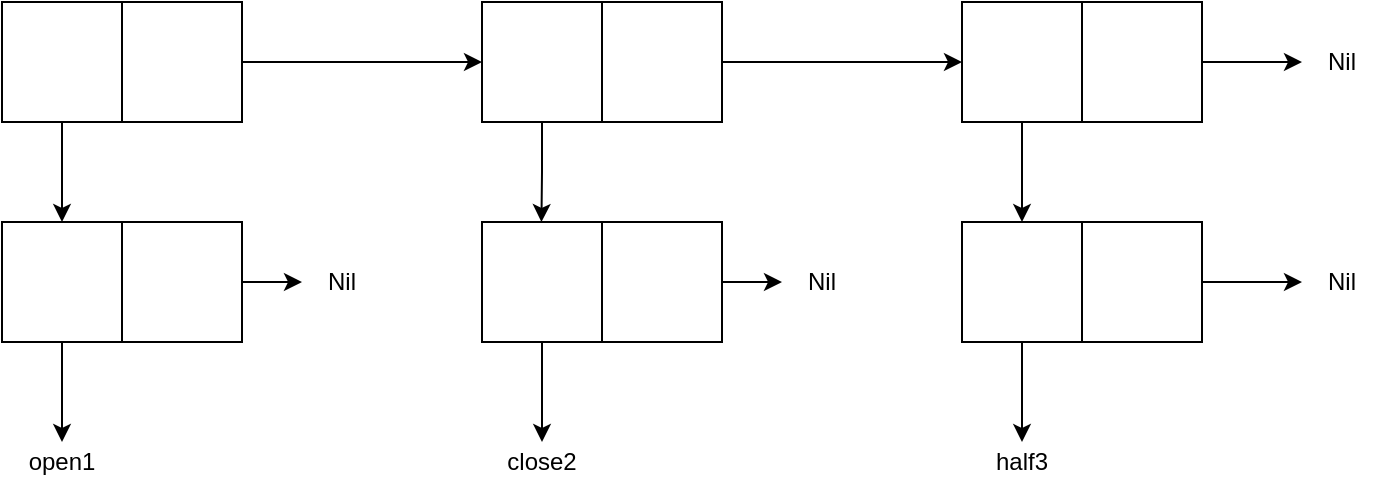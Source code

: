 <mxfile version="12.7.2" type="device"><diagram id="-2w7dTKCeBlXehHkPmhP" name="Page-1"><mxGraphModel dx="788" dy="466" grid="1" gridSize="10" guides="1" tooltips="1" connect="1" arrows="1" fold="1" page="1" pageScale="1" pageWidth="827" pageHeight="1169" math="0" shadow="0"><root><mxCell id="0"/><mxCell id="1" parent="0"/><mxCell id="ryK6IEDD5XGPt7BKtZTq-3" value="" style="group" vertex="1" connectable="0" parent="1"><mxGeometry x="90" y="210" width="120" height="60" as="geometry"/></mxCell><mxCell id="ryK6IEDD5XGPt7BKtZTq-1" value="" style="rounded=0;whiteSpace=wrap;html=1;" vertex="1" parent="ryK6IEDD5XGPt7BKtZTq-3"><mxGeometry width="120" height="60" as="geometry"/></mxCell><mxCell id="ryK6IEDD5XGPt7BKtZTq-2" value="" style="endArrow=none;html=1;entryX=0.5;entryY=0;entryDx=0;entryDy=0;exitX=0.5;exitY=1;exitDx=0;exitDy=0;" edge="1" parent="ryK6IEDD5XGPt7BKtZTq-3" source="ryK6IEDD5XGPt7BKtZTq-1" target="ryK6IEDD5XGPt7BKtZTq-1"><mxGeometry width="50" height="50" relative="1" as="geometry"><mxPoint x="10" y="140" as="sourcePoint"/><mxPoint x="60" y="90" as="targetPoint"/></mxGeometry></mxCell><mxCell id="ryK6IEDD5XGPt7BKtZTq-10" value="" style="endArrow=classic;html=1;exitX=0.25;exitY=1;exitDx=0;exitDy=0;" edge="1" parent="ryK6IEDD5XGPt7BKtZTq-3" source="ryK6IEDD5XGPt7BKtZTq-1"><mxGeometry width="50" height="50" relative="1" as="geometry"><mxPoint x="10" y="80" as="sourcePoint"/><mxPoint x="30" y="110" as="targetPoint"/></mxGeometry></mxCell><mxCell id="ryK6IEDD5XGPt7BKtZTq-4" value="" style="group" vertex="1" connectable="0" parent="1"><mxGeometry x="330" y="210" width="120" height="60" as="geometry"/></mxCell><mxCell id="ryK6IEDD5XGPt7BKtZTq-5" value="" style="rounded=0;whiteSpace=wrap;html=1;" vertex="1" parent="ryK6IEDD5XGPt7BKtZTq-4"><mxGeometry width="120" height="60" as="geometry"/></mxCell><mxCell id="ryK6IEDD5XGPt7BKtZTq-6" value="" style="endArrow=none;html=1;entryX=0.5;entryY=0;entryDx=0;entryDy=0;exitX=0.5;exitY=1;exitDx=0;exitDy=0;" edge="1" parent="ryK6IEDD5XGPt7BKtZTq-4" source="ryK6IEDD5XGPt7BKtZTq-5" target="ryK6IEDD5XGPt7BKtZTq-5"><mxGeometry width="50" height="50" relative="1" as="geometry"><mxPoint x="10" y="140" as="sourcePoint"/><mxPoint x="60" y="90" as="targetPoint"/></mxGeometry></mxCell><mxCell id="ryK6IEDD5XGPt7BKtZTq-7" value="" style="group" vertex="1" connectable="0" parent="1"><mxGeometry x="570" y="210" width="120" height="60" as="geometry"/></mxCell><mxCell id="ryK6IEDD5XGPt7BKtZTq-8" value="" style="rounded=0;whiteSpace=wrap;html=1;" vertex="1" parent="ryK6IEDD5XGPt7BKtZTq-7"><mxGeometry width="120" height="60" as="geometry"/></mxCell><mxCell id="ryK6IEDD5XGPt7BKtZTq-9" value="" style="endArrow=none;html=1;entryX=0.5;entryY=0;entryDx=0;entryDy=0;exitX=0.5;exitY=1;exitDx=0;exitDy=0;" edge="1" parent="ryK6IEDD5XGPt7BKtZTq-7" source="ryK6IEDD5XGPt7BKtZTq-8" target="ryK6IEDD5XGPt7BKtZTq-8"><mxGeometry width="50" height="50" relative="1" as="geometry"><mxPoint x="10" y="140" as="sourcePoint"/><mxPoint x="60" y="90" as="targetPoint"/></mxGeometry></mxCell><mxCell id="ryK6IEDD5XGPt7BKtZTq-11" style="edgeStyle=orthogonalEdgeStyle;rounded=0;orthogonalLoop=1;jettySize=auto;html=1;exitX=1;exitY=0.5;exitDx=0;exitDy=0;entryX=0;entryY=0.5;entryDx=0;entryDy=0;" edge="1" parent="1" source="ryK6IEDD5XGPt7BKtZTq-1" target="ryK6IEDD5XGPt7BKtZTq-5"><mxGeometry relative="1" as="geometry"/></mxCell><mxCell id="ryK6IEDD5XGPt7BKtZTq-12" style="edgeStyle=orthogonalEdgeStyle;rounded=0;orthogonalLoop=1;jettySize=auto;html=1;exitX=1;exitY=0.5;exitDx=0;exitDy=0;entryX=0;entryY=0.5;entryDx=0;entryDy=0;" edge="1" parent="1" source="ryK6IEDD5XGPt7BKtZTq-5" target="ryK6IEDD5XGPt7BKtZTq-8"><mxGeometry relative="1" as="geometry"/></mxCell><mxCell id="ryK6IEDD5XGPt7BKtZTq-13" style="edgeStyle=orthogonalEdgeStyle;rounded=0;orthogonalLoop=1;jettySize=auto;html=1;exitX=1;exitY=0.5;exitDx=0;exitDy=0;entryX=0;entryY=0.5;entryDx=0;entryDy=0;" edge="1" parent="1" source="ryK6IEDD5XGPt7BKtZTq-8" target="ryK6IEDD5XGPt7BKtZTq-19"><mxGeometry relative="1" as="geometry"><mxPoint x="660" y="240.207" as="targetPoint"/></mxGeometry></mxCell><mxCell id="ryK6IEDD5XGPt7BKtZTq-14" style="edgeStyle=orthogonalEdgeStyle;rounded=0;orthogonalLoop=1;jettySize=auto;html=1;exitX=0.25;exitY=1;exitDx=0;exitDy=0;" edge="1" parent="1" source="ryK6IEDD5XGPt7BKtZTq-5"><mxGeometry relative="1" as="geometry"><mxPoint x="359.724" y="320" as="targetPoint"/></mxGeometry></mxCell><mxCell id="ryK6IEDD5XGPt7BKtZTq-15" style="edgeStyle=orthogonalEdgeStyle;rounded=0;orthogonalLoop=1;jettySize=auto;html=1;exitX=0.25;exitY=1;exitDx=0;exitDy=0;entryX=0.25;entryY=0;entryDx=0;entryDy=0;" edge="1" parent="1" source="ryK6IEDD5XGPt7BKtZTq-8" target="ryK6IEDD5XGPt7BKtZTq-30"><mxGeometry relative="1" as="geometry"><mxPoint x="519.724" y="320" as="targetPoint"/></mxGeometry></mxCell><mxCell id="ryK6IEDD5XGPt7BKtZTq-16" value="open1" style="text;html=1;strokeColor=none;fillColor=none;align=center;verticalAlign=middle;whiteSpace=wrap;rounded=0;" vertex="1" parent="1"><mxGeometry x="100" y="430" width="40" height="20" as="geometry"/></mxCell><mxCell id="ryK6IEDD5XGPt7BKtZTq-17" value="close2" style="text;html=1;strokeColor=none;fillColor=none;align=center;verticalAlign=middle;whiteSpace=wrap;rounded=0;" vertex="1" parent="1"><mxGeometry x="340" y="430" width="40" height="20" as="geometry"/></mxCell><mxCell id="ryK6IEDD5XGPt7BKtZTq-18" value="half3" style="text;html=1;strokeColor=none;fillColor=none;align=center;verticalAlign=middle;whiteSpace=wrap;rounded=0;" vertex="1" parent="1"><mxGeometry x="580" y="430" width="40" height="20" as="geometry"/></mxCell><mxCell id="ryK6IEDD5XGPt7BKtZTq-19" value="Nil" style="text;html=1;strokeColor=none;fillColor=none;align=center;verticalAlign=middle;whiteSpace=wrap;rounded=0;" vertex="1" parent="1"><mxGeometry x="740" y="230" width="40" height="20" as="geometry"/></mxCell><mxCell id="ryK6IEDD5XGPt7BKtZTq-20" value="" style="group" vertex="1" connectable="0" parent="1"><mxGeometry x="90" y="320" width="120" height="60" as="geometry"/></mxCell><mxCell id="ryK6IEDD5XGPt7BKtZTq-21" value="" style="rounded=0;whiteSpace=wrap;html=1;" vertex="1" parent="ryK6IEDD5XGPt7BKtZTq-20"><mxGeometry width="120" height="60" as="geometry"/></mxCell><mxCell id="ryK6IEDD5XGPt7BKtZTq-22" value="" style="endArrow=none;html=1;entryX=0.5;entryY=0;entryDx=0;entryDy=0;exitX=0.5;exitY=1;exitDx=0;exitDy=0;" edge="1" parent="ryK6IEDD5XGPt7BKtZTq-20" source="ryK6IEDD5XGPt7BKtZTq-21" target="ryK6IEDD5XGPt7BKtZTq-21"><mxGeometry width="50" height="50" relative="1" as="geometry"><mxPoint x="10" y="140" as="sourcePoint"/><mxPoint x="60" y="90" as="targetPoint"/></mxGeometry></mxCell><mxCell id="ryK6IEDD5XGPt7BKtZTq-23" value="" style="endArrow=classic;html=1;exitX=0.25;exitY=1;exitDx=0;exitDy=0;" edge="1" parent="ryK6IEDD5XGPt7BKtZTq-20" source="ryK6IEDD5XGPt7BKtZTq-21"><mxGeometry width="50" height="50" relative="1" as="geometry"><mxPoint x="10" y="80" as="sourcePoint"/><mxPoint x="30" y="110" as="targetPoint"/></mxGeometry></mxCell><mxCell id="ryK6IEDD5XGPt7BKtZTq-24" value="" style="group" vertex="1" connectable="0" parent="1"><mxGeometry x="330" y="320" width="120" height="60" as="geometry"/></mxCell><mxCell id="ryK6IEDD5XGPt7BKtZTq-25" value="" style="rounded=0;whiteSpace=wrap;html=1;" vertex="1" parent="ryK6IEDD5XGPt7BKtZTq-24"><mxGeometry width="120" height="60" as="geometry"/></mxCell><mxCell id="ryK6IEDD5XGPt7BKtZTq-26" value="" style="endArrow=none;html=1;entryX=0.5;entryY=0;entryDx=0;entryDy=0;exitX=0.5;exitY=1;exitDx=0;exitDy=0;" edge="1" parent="ryK6IEDD5XGPt7BKtZTq-24" source="ryK6IEDD5XGPt7BKtZTq-25" target="ryK6IEDD5XGPt7BKtZTq-25"><mxGeometry width="50" height="50" relative="1" as="geometry"><mxPoint x="10" y="140" as="sourcePoint"/><mxPoint x="60" y="90" as="targetPoint"/></mxGeometry></mxCell><mxCell id="ryK6IEDD5XGPt7BKtZTq-27" value="" style="endArrow=classic;html=1;exitX=0.25;exitY=1;exitDx=0;exitDy=0;" edge="1" parent="ryK6IEDD5XGPt7BKtZTq-24" source="ryK6IEDD5XGPt7BKtZTq-25"><mxGeometry width="50" height="50" relative="1" as="geometry"><mxPoint x="10" y="80" as="sourcePoint"/><mxPoint x="30" y="110" as="targetPoint"/></mxGeometry></mxCell><mxCell id="ryK6IEDD5XGPt7BKtZTq-29" value="" style="group" vertex="1" connectable="0" parent="1"><mxGeometry x="570" y="320" width="120" height="60" as="geometry"/></mxCell><mxCell id="ryK6IEDD5XGPt7BKtZTq-30" value="" style="rounded=0;whiteSpace=wrap;html=1;" vertex="1" parent="ryK6IEDD5XGPt7BKtZTq-29"><mxGeometry width="120" height="60" as="geometry"/></mxCell><mxCell id="ryK6IEDD5XGPt7BKtZTq-31" value="" style="endArrow=none;html=1;entryX=0.5;entryY=0;entryDx=0;entryDy=0;exitX=0.5;exitY=1;exitDx=0;exitDy=0;" edge="1" parent="ryK6IEDD5XGPt7BKtZTq-29" source="ryK6IEDD5XGPt7BKtZTq-30" target="ryK6IEDD5XGPt7BKtZTq-30"><mxGeometry width="50" height="50" relative="1" as="geometry"><mxPoint x="10" y="140" as="sourcePoint"/><mxPoint x="60" y="90" as="targetPoint"/></mxGeometry></mxCell><mxCell id="ryK6IEDD5XGPt7BKtZTq-32" value="" style="endArrow=classic;html=1;exitX=0.25;exitY=1;exitDx=0;exitDy=0;" edge="1" parent="ryK6IEDD5XGPt7BKtZTq-29" source="ryK6IEDD5XGPt7BKtZTq-30"><mxGeometry width="50" height="50" relative="1" as="geometry"><mxPoint x="10" y="80" as="sourcePoint"/><mxPoint x="30" y="110" as="targetPoint"/></mxGeometry></mxCell><mxCell id="ryK6IEDD5XGPt7BKtZTq-33" value="Nil" style="text;html=1;strokeColor=none;fillColor=none;align=center;verticalAlign=middle;whiteSpace=wrap;rounded=0;" vertex="1" parent="1"><mxGeometry x="740" y="340" width="40" height="20" as="geometry"/></mxCell><mxCell id="ryK6IEDD5XGPt7BKtZTq-34" value="Nil" style="text;html=1;strokeColor=none;fillColor=none;align=center;verticalAlign=middle;whiteSpace=wrap;rounded=0;" vertex="1" parent="1"><mxGeometry x="480" y="340" width="40" height="20" as="geometry"/></mxCell><mxCell id="ryK6IEDD5XGPt7BKtZTq-35" value="Nil" style="text;html=1;strokeColor=none;fillColor=none;align=center;verticalAlign=middle;whiteSpace=wrap;rounded=0;" vertex="1" parent="1"><mxGeometry x="240" y="340" width="40" height="20" as="geometry"/></mxCell><mxCell id="ryK6IEDD5XGPt7BKtZTq-36" style="edgeStyle=orthogonalEdgeStyle;rounded=0;orthogonalLoop=1;jettySize=auto;html=1;exitX=1;exitY=0.5;exitDx=0;exitDy=0;entryX=0;entryY=0.5;entryDx=0;entryDy=0;" edge="1" parent="1" source="ryK6IEDD5XGPt7BKtZTq-21" target="ryK6IEDD5XGPt7BKtZTq-35"><mxGeometry relative="1" as="geometry"/></mxCell><mxCell id="ryK6IEDD5XGPt7BKtZTq-37" style="edgeStyle=orthogonalEdgeStyle;rounded=0;orthogonalLoop=1;jettySize=auto;html=1;exitX=1;exitY=0.5;exitDx=0;exitDy=0;entryX=0;entryY=0.5;entryDx=0;entryDy=0;" edge="1" parent="1" source="ryK6IEDD5XGPt7BKtZTq-25" target="ryK6IEDD5XGPt7BKtZTq-34"><mxGeometry relative="1" as="geometry"/></mxCell><mxCell id="ryK6IEDD5XGPt7BKtZTq-38" style="edgeStyle=orthogonalEdgeStyle;rounded=0;orthogonalLoop=1;jettySize=auto;html=1;exitX=1;exitY=0.5;exitDx=0;exitDy=0;entryX=0;entryY=0.5;entryDx=0;entryDy=0;" edge="1" parent="1" source="ryK6IEDD5XGPt7BKtZTq-30" target="ryK6IEDD5XGPt7BKtZTq-33"><mxGeometry relative="1" as="geometry"/></mxCell></root></mxGraphModel></diagram></mxfile>